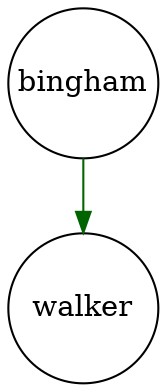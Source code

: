 digraph fullagr_bingham_walker { 
 K=0.6 
 "bingham" -> { "walker" } [color="darkgreen", arrowhead="normal", penwidth=1, href="#6"]; 
 "bingham" [shape="circle", fixedsize="true", height=1, width=1, style="filled", fillcolor="white", href="#bingham"]; 
 "walker" [shape="circle", fixedsize="true", height=1, width=1, style="filled", fillcolor="white", href="#walker"]; 

}